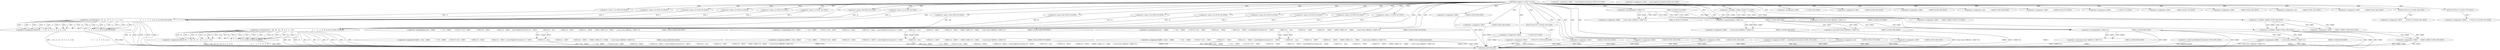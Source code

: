 
digraph "&lt;global&gt;" {  

"20" [label = "(METHOD,&lt;global&gt;)<SUB>7</SUB>" ]

"681" [label = "(METHOD_RETURN,ANY)" ]

"38" [label = "(&lt;operator&gt;.assignment,VAR10[16]   = { -34, -21, -13,  -8, -5, -3, -2, -1,\012                                          0,   1,   2,   3,  5,  8, 13, 21 })<SUB>16</SUB>" ]

"66" [label = "(&lt;operator&gt;.assignment,VAR11[16] = { -128, -64, -32, -16, -8, -4, -2, -1,\012                                           0,   1,   2,   4,  8, 16, 32, 64 })<SUB>18</SUB>" ]

"526" [label = "(&lt;operator&gt;.assignment,VAR48 = {\012  .VAR49           = &quot;&quot;,\012  .VAR50      = FUN13(&quot;&quot;),\012  .VAR51           = VAR52,\012  .VAR43             = VAR44,\012  .VAR53 = sizeof (EightSvxContext),\012  .VAR54           = VAR55,\012  .close          = VAR56,\012  .VAR57         = VAR58,\012  .VAR59   = VAR60 | VAR61,\012  .VAR62    = (const enum VAR63[]) { VAR47,\012                                                    VAR64 },\012})<SUB>162</SUB>" ]

"578" [label = "(&lt;operator&gt;.assignment,VAR65 = {\012  .VAR49           = &quot;&quot;,\012  .VAR50      = FUN13(&quot;&quot;),\012  .VAR51           = VAR52,\012  .VAR43             = VAR45,\012  .VAR53 = sizeof (EightSvxContext),\012  .VAR54           = VAR55,\012  .close          = VAR56,\012  .VAR57         = VAR58,\012  .VAR59   = VAR60 | VAR61,\012  .VAR62    = (const enum VAR63[]) { VAR47,\012                                                    VAR64 },\012})<SUB>176</SUB>" ]

"630" [label = "(&lt;operator&gt;.assignment,VAR66 = {\012    .VAR49           = &quot;&quot;,\012    .VAR50      = FUN13(&quot;&quot;),\012    .VAR51           = VAR52,\012    .VAR43             = VAR32,\012    .VAR53 = sizeof(EightSvxContext),\012    .VAR54           = VAR55,\012    .close          = VAR56,\012    .VAR57         = VAR58,\012    .VAR59   = VAR60 | VAR61,\012    .VAR62    = (const enum VAR63[]) { VAR47,\012                                                      VAR64 },\012})<SUB>190</SUB>" ]

"40" [label = "(&lt;operator&gt;.arrayInitializer,{ -34, -21, -13,  -8, -5, -3, -2, -1,\012                                          0,   1,   2,   3,  5,  8, 13, 21 })<SUB>16</SUB>" ]

"68" [label = "(&lt;operator&gt;.arrayInitializer,{ -128, -64, -32, -16, -8, -4, -2, -1,\012                                           0,   1,   2,   4,  8, 16, 32, 64 })<SUB>18</SUB>" ]

"528" [label = "(&lt;operator&gt;.arrayInitializer,{\012  .VAR49           = &quot;&quot;,\012  .VAR50      = FUN13(&quot;&quot;),\012  .VAR51           = VAR52,\012  .VAR43             = VAR44,\012  .VAR53 = sizeof (EightSvxContext),\012  .VAR54           = VAR55,\012  .close          = VAR56,\012  .VAR57         = VAR58,\012  .VAR59   = VAR60 | VAR61,\012  .VAR62    = (const enum VAR63[]) { VAR47,\012                                                    VAR64 },\012})<SUB>162</SUB>" ]

"580" [label = "(&lt;operator&gt;.arrayInitializer,{\012  .VAR49           = &quot;&quot;,\012  .VAR50      = FUN13(&quot;&quot;),\012  .VAR51           = VAR52,\012  .VAR43             = VAR45,\012  .VAR53 = sizeof (EightSvxContext),\012  .VAR54           = VAR55,\012  .close          = VAR56,\012  .VAR57         = VAR58,\012  .VAR59   = VAR60 | VAR61,\012  .VAR62    = (const enum VAR63[]) { VAR47,\012                                                    VAR64 },\012})<SUB>176</SUB>" ]

"632" [label = "(&lt;operator&gt;.arrayInitializer,{\012    .VAR49           = &quot;&quot;,\012    .VAR50      = FUN13(&quot;&quot;),\012    .VAR51           = VAR52,\012    .VAR43             = VAR32,\012    .VAR53 = sizeof(EightSvxContext),\012    .VAR54           = VAR55,\012    .close          = VAR56,\012    .VAR57         = VAR58,\012    .VAR59   = VAR60 | VAR61,\012    .VAR62    = (const enum VAR63[]) { VAR47,\012                                                      VAR64 },\012})<SUB>190</SUB>" ]

"41" [label = "(&lt;operator&gt;.minus,-34)<SUB>16</SUB>" ]

"43" [label = "(&lt;operator&gt;.minus,-21)<SUB>16</SUB>" ]

"45" [label = "(&lt;operator&gt;.minus,-13)<SUB>16</SUB>" ]

"47" [label = "(&lt;operator&gt;.minus,-8)<SUB>16</SUB>" ]

"49" [label = "(&lt;operator&gt;.minus,-5)<SUB>16</SUB>" ]

"51" [label = "(&lt;operator&gt;.minus,-3)<SUB>16</SUB>" ]

"53" [label = "(&lt;operator&gt;.minus,-2)<SUB>16</SUB>" ]

"55" [label = "(&lt;operator&gt;.minus,-1)<SUB>16</SUB>" ]

"69" [label = "(&lt;operator&gt;.minus,-128)<SUB>18</SUB>" ]

"71" [label = "(&lt;operator&gt;.minus,-64)<SUB>18</SUB>" ]

"73" [label = "(&lt;operator&gt;.minus,-32)<SUB>18</SUB>" ]

"75" [label = "(&lt;operator&gt;.minus,-16)<SUB>18</SUB>" ]

"77" [label = "(&lt;operator&gt;.minus,-8)<SUB>18</SUB>" ]

"79" [label = "(&lt;operator&gt;.minus,-4)<SUB>18</SUB>" ]

"81" [label = "(&lt;operator&gt;.minus,-2)<SUB>18</SUB>" ]

"83" [label = "(&lt;operator&gt;.minus,-1)<SUB>18</SUB>" ]

"530" [label = "(&lt;operator&gt;.assignment,.VAR49           = &quot;&quot;)<SUB>163</SUB>" ]

"534" [label = "(&lt;operator&gt;.assignment,.VAR50      = FUN13(&quot;&quot;))<SUB>164</SUB>" ]

"539" [label = "(&lt;operator&gt;.assignment,.VAR51           = VAR52)<SUB>165</SUB>" ]

"543" [label = "(&lt;operator&gt;.assignment,.VAR43             = VAR44)<SUB>166</SUB>" ]

"547" [label = "(&lt;operator&gt;.assignment,.VAR53 = sizeof (EightSvxContext))<SUB>167</SUB>" ]

"552" [label = "(&lt;operator&gt;.assignment,.VAR54           = VAR55)<SUB>168</SUB>" ]

"556" [label = "(&lt;operator&gt;.assignment,.close          = VAR56)<SUB>169</SUB>" ]

"560" [label = "(&lt;operator&gt;.assignment,.VAR57         = VAR58)<SUB>170</SUB>" ]

"564" [label = "(&lt;operator&gt;.assignment,.VAR59   = VAR60 | VAR61)<SUB>171</SUB>" ]

"570" [label = "(&lt;operator&gt;.assignment,.VAR62    = (const enum VAR63[]) { VAR47,\012                                                    VAR64 })<SUB>172</SUB>" ]

"582" [label = "(&lt;operator&gt;.assignment,.VAR49           = &quot;&quot;)<SUB>177</SUB>" ]

"586" [label = "(&lt;operator&gt;.assignment,.VAR50      = FUN13(&quot;&quot;))<SUB>178</SUB>" ]

"591" [label = "(&lt;operator&gt;.assignment,.VAR51           = VAR52)<SUB>179</SUB>" ]

"595" [label = "(&lt;operator&gt;.assignment,.VAR43             = VAR45)<SUB>180</SUB>" ]

"599" [label = "(&lt;operator&gt;.assignment,.VAR53 = sizeof (EightSvxContext))<SUB>181</SUB>" ]

"604" [label = "(&lt;operator&gt;.assignment,.VAR54           = VAR55)<SUB>182</SUB>" ]

"608" [label = "(&lt;operator&gt;.assignment,.close          = VAR56)<SUB>183</SUB>" ]

"612" [label = "(&lt;operator&gt;.assignment,.VAR57         = VAR58)<SUB>184</SUB>" ]

"616" [label = "(&lt;operator&gt;.assignment,.VAR59   = VAR60 | VAR61)<SUB>185</SUB>" ]

"622" [label = "(&lt;operator&gt;.assignment,.VAR62    = (const enum VAR63[]) { VAR47,\012                                                    VAR64 })<SUB>186</SUB>" ]

"634" [label = "(&lt;operator&gt;.assignment,.VAR49           = &quot;&quot;)<SUB>191</SUB>" ]

"638" [label = "(&lt;operator&gt;.assignment,.VAR50      = FUN13(&quot;&quot;))<SUB>192</SUB>" ]

"643" [label = "(&lt;operator&gt;.assignment,.VAR51           = VAR52)<SUB>193</SUB>" ]

"647" [label = "(&lt;operator&gt;.assignment,.VAR43             = VAR32)<SUB>194</SUB>" ]

"651" [label = "(&lt;operator&gt;.assignment,.VAR53 = sizeof(EightSvxContext))<SUB>195</SUB>" ]

"656" [label = "(&lt;operator&gt;.assignment,.VAR54           = VAR55)<SUB>196</SUB>" ]

"660" [label = "(&lt;operator&gt;.assignment,.close          = VAR56)<SUB>197</SUB>" ]

"664" [label = "(&lt;operator&gt;.assignment,.VAR57         = VAR58)<SUB>198</SUB>" ]

"668" [label = "(&lt;operator&gt;.assignment,.VAR59   = VAR60 | VAR61)<SUB>199</SUB>" ]

"674" [label = "(&lt;operator&gt;.assignment,.VAR62    = (const enum VAR63[]) { VAR47,\012                                                      VAR64 })<SUB>200</SUB>" ]

"536" [label = "(FUN13,FUN13(&quot;&quot;))<SUB>164</SUB>" ]

"566" [label = "(&lt;operator&gt;.or,VAR60 | VAR61)<SUB>171</SUB>" ]

"572" [label = "(&lt;operator&gt;.cast,(const enum VAR63[]) { VAR47,\012                                                    VAR64 })<SUB>172</SUB>" ]

"588" [label = "(FUN13,FUN13(&quot;&quot;))<SUB>178</SUB>" ]

"618" [label = "(&lt;operator&gt;.or,VAR60 | VAR61)<SUB>185</SUB>" ]

"624" [label = "(&lt;operator&gt;.cast,(const enum VAR63[]) { VAR47,\012                                                    VAR64 })<SUB>186</SUB>" ]

"640" [label = "(FUN13,FUN13(&quot;&quot;))<SUB>192</SUB>" ]

"653" [label = "(&lt;operator&gt;.sizeOf,sizeof(EightSvxContext))<SUB>195</SUB>" ]

"670" [label = "(&lt;operator&gt;.or,VAR60 | VAR61)<SUB>199</SUB>" ]

"676" [label = "(&lt;operator&gt;.cast,(const enum VAR63[]) { VAR47,\012                                                      VAR64 })<SUB>200</SUB>" ]

"574" [label = "(&lt;operator&gt;.arrayInitializer,{ VAR47,\012                                                    VAR64 })<SUB>172</SUB>" ]

"626" [label = "(&lt;operator&gt;.arrayInitializer,{ VAR47,\012                                                    VAR64 })<SUB>186</SUB>" ]

"678" [label = "(&lt;operator&gt;.arrayInitializer,{ VAR47,\012                                                      VAR64 })<SUB>200</SUB>" ]

  "38" -> "681"  [ label = "DDG: VAR10"] 

  "40" -> "681"  [ label = "DDG: -34"] 

  "40" -> "681"  [ label = "DDG: -21"] 

  "40" -> "681"  [ label = "DDG: -13"] 

  "40" -> "681"  [ label = "DDG: -5"] 

  "40" -> "681"  [ label = "DDG: -3"] 

  "38" -> "681"  [ label = "DDG: { -34, -21, -13,  -8, -5, -3, -2, -1,\012                                          0,   1,   2,   3,  5,  8, 13, 21 }"] 

  "66" -> "681"  [ label = "DDG: VAR11"] 

  "68" -> "681"  [ label = "DDG: -128"] 

  "68" -> "681"  [ label = "DDG: -64"] 

  "68" -> "681"  [ label = "DDG: -32"] 

  "68" -> "681"  [ label = "DDG: -16"] 

  "68" -> "681"  [ label = "DDG: -8"] 

  "68" -> "681"  [ label = "DDG: -4"] 

  "68" -> "681"  [ label = "DDG: -2"] 

  "68" -> "681"  [ label = "DDG: -1"] 

  "66" -> "681"  [ label = "DDG: { -128, -64, -32, -16, -8, -4, -2, -1,\012                                           0,   1,   2,   4,  8, 16, 32, 64 }"] 

  "526" -> "681"  [ label = "DDG: VAR48"] 

  "526" -> "681"  [ label = "DDG: {\012  .VAR49           = &quot;&quot;,\012  .VAR50      = FUN13(&quot;&quot;),\012  .VAR51           = VAR52,\012  .VAR43             = VAR44,\012  .VAR53 = sizeof (EightSvxContext),\012  .VAR54           = VAR55,\012  .close          = VAR56,\012  .VAR57         = VAR58,\012  .VAR59   = VAR60 | VAR61,\012  .VAR62    = (const enum VAR63[]) { VAR47,\012                                                    VAR64 },\012}"] 

  "578" -> "681"  [ label = "DDG: VAR65"] 

  "624" -> "681"  [ label = "DDG: { VAR47,\012                                                    VAR64 }"] 

  "622" -> "681"  [ label = "DDG: (const enum VAR63[]) { VAR47,\012                                                    VAR64 }"] 

  "578" -> "681"  [ label = "DDG: {\012  .VAR49           = &quot;&quot;,\012  .VAR50      = FUN13(&quot;&quot;),\012  .VAR51           = VAR52,\012  .VAR43             = VAR45,\012  .VAR53 = sizeof (EightSvxContext),\012  .VAR54           = VAR55,\012  .close          = VAR56,\012  .VAR57         = VAR58,\012  .VAR59   = VAR60 | VAR61,\012  .VAR62    = (const enum VAR63[]) { VAR47,\012                                                    VAR64 },\012}"] 

  "630" -> "681"  [ label = "DDG: VAR66"] 

  "634" -> "681"  [ label = "DDG: VAR49"] 

  "638" -> "681"  [ label = "DDG: VAR50"] 

  "638" -> "681"  [ label = "DDG: FUN13(&quot;&quot;)"] 

  "643" -> "681"  [ label = "DDG: VAR51"] 

  "643" -> "681"  [ label = "DDG: VAR52"] 

  "647" -> "681"  [ label = "DDG: VAR43"] 

  "651" -> "681"  [ label = "DDG: VAR53"] 

  "653" -> "681"  [ label = "DDG: EightSvxContext"] 

  "656" -> "681"  [ label = "DDG: VAR54"] 

  "656" -> "681"  [ label = "DDG: VAR55"] 

  "660" -> "681"  [ label = "DDG: close"] 

  "660" -> "681"  [ label = "DDG: VAR56"] 

  "664" -> "681"  [ label = "DDG: VAR57"] 

  "664" -> "681"  [ label = "DDG: VAR58"] 

  "668" -> "681"  [ label = "DDG: VAR59"] 

  "670" -> "681"  [ label = "DDG: VAR60"] 

  "670" -> "681"  [ label = "DDG: VAR61"] 

  "668" -> "681"  [ label = "DDG: VAR60 | VAR61"] 

  "674" -> "681"  [ label = "DDG: VAR62"] 

  "678" -> "681"  [ label = "DDG: VAR47"] 

  "678" -> "681"  [ label = "DDG: VAR64"] 

  "676" -> "681"  [ label = "DDG: { VAR47,\012                                                      VAR64 }"] 

  "674" -> "681"  [ label = "DDG: (const enum VAR63[]) { VAR47,\012                                                      VAR64 }"] 

  "630" -> "681"  [ label = "DDG: {\012    .VAR49           = &quot;&quot;,\012    .VAR50      = FUN13(&quot;&quot;),\012    .VAR51           = VAR52,\012    .VAR43             = VAR32,\012    .VAR53 = sizeof(EightSvxContext),\012    .VAR54           = VAR55,\012    .close          = VAR56,\012    .VAR57         = VAR58,\012    .VAR59   = VAR60 | VAR61,\012    .VAR62    = (const enum VAR63[]) { VAR47,\012                                                      VAR64 },\012}"] 

  "595" -> "681"  [ label = "DDG: VAR45"] 

  "543" -> "681"  [ label = "DDG: VAR44"] 

  "647" -> "681"  [ label = "DDG: VAR32"] 

  "40" -> "38"  [ label = "DDG: 2"] 

  "40" -> "38"  [ label = "DDG: -1"] 

  "40" -> "38"  [ label = "DDG: -3"] 

  "40" -> "38"  [ label = "DDG: 3"] 

  "40" -> "38"  [ label = "DDG: -8"] 

  "40" -> "38"  [ label = "DDG: -13"] 

  "40" -> "38"  [ label = "DDG: 0"] 

  "40" -> "38"  [ label = "DDG: 1"] 

  "40" -> "38"  [ label = "DDG: -5"] 

  "40" -> "38"  [ label = "DDG: -34"] 

  "40" -> "38"  [ label = "DDG: 8"] 

  "40" -> "38"  [ label = "DDG: 13"] 

  "40" -> "38"  [ label = "DDG: -2"] 

  "40" -> "38"  [ label = "DDG: 21"] 

  "40" -> "38"  [ label = "DDG: 5"] 

  "40" -> "38"  [ label = "DDG: -21"] 

  "68" -> "66"  [ label = "DDG: 16"] 

  "68" -> "66"  [ label = "DDG: -8"] 

  "68" -> "66"  [ label = "DDG: -64"] 

  "68" -> "66"  [ label = "DDG: -4"] 

  "68" -> "66"  [ label = "DDG: 32"] 

  "68" -> "66"  [ label = "DDG: 2"] 

  "68" -> "66"  [ label = "DDG: -16"] 

  "68" -> "66"  [ label = "DDG: -32"] 

  "68" -> "66"  [ label = "DDG: 8"] 

  "68" -> "66"  [ label = "DDG: -128"] 

  "68" -> "66"  [ label = "DDG: 64"] 

  "68" -> "66"  [ label = "DDG: 0"] 

  "68" -> "66"  [ label = "DDG: 4"] 

  "68" -> "66"  [ label = "DDG: 1"] 

  "68" -> "66"  [ label = "DDG: -2"] 

  "68" -> "66"  [ label = "DDG: -1"] 

  "528" -> "526"  [ label = "DDG: &lt;empty&gt;"] 

  "528" -> "526"  [ label = "DDG: "] 

  "580" -> "578"  [ label = "DDG: &lt;empty&gt;"] 

  "580" -> "578"  [ label = "DDG: "] 

  "632" -> "630"  [ label = "DDG: &lt;empty&gt;"] 

  "632" -> "630"  [ label = "DDG: "] 

  "41" -> "40"  [ label = "DDG: 34"] 

  "43" -> "40"  [ label = "DDG: 21"] 

  "45" -> "40"  [ label = "DDG: 13"] 

  "47" -> "40"  [ label = "DDG: 8"] 

  "49" -> "40"  [ label = "DDG: 5"] 

  "51" -> "40"  [ label = "DDG: 3"] 

  "53" -> "40"  [ label = "DDG: 2"] 

  "55" -> "40"  [ label = "DDG: 1"] 

  "20" -> "40"  [ label = "DDG: "] 

  "69" -> "68"  [ label = "DDG: 128"] 

  "71" -> "68"  [ label = "DDG: 64"] 

  "73" -> "68"  [ label = "DDG: 32"] 

  "75" -> "68"  [ label = "DDG: 16"] 

  "77" -> "68"  [ label = "DDG: 8"] 

  "79" -> "68"  [ label = "DDG: 4"] 

  "81" -> "68"  [ label = "DDG: 2"] 

  "83" -> "68"  [ label = "DDG: 1"] 

  "20" -> "68"  [ label = "DDG: "] 

  "20" -> "528"  [ label = "DDG: "] 

  "20" -> "580"  [ label = "DDG: "] 

  "20" -> "632"  [ label = "DDG: "] 

  "20" -> "41"  [ label = "DDG: "] 

  "20" -> "43"  [ label = "DDG: "] 

  "20" -> "45"  [ label = "DDG: "] 

  "20" -> "47"  [ label = "DDG: "] 

  "20" -> "49"  [ label = "DDG: "] 

  "20" -> "51"  [ label = "DDG: "] 

  "20" -> "53"  [ label = "DDG: "] 

  "20" -> "55"  [ label = "DDG: "] 

  "20" -> "69"  [ label = "DDG: "] 

  "20" -> "71"  [ label = "DDG: "] 

  "20" -> "73"  [ label = "DDG: "] 

  "20" -> "75"  [ label = "DDG: "] 

  "20" -> "77"  [ label = "DDG: "] 

  "20" -> "79"  [ label = "DDG: "] 

  "20" -> "81"  [ label = "DDG: "] 

  "20" -> "83"  [ label = "DDG: "] 

  "20" -> "530"  [ label = "DDG: "] 

  "536" -> "534"  [ label = "DDG: &quot;&quot;"] 

  "20" -> "539"  [ label = "DDG: "] 

  "20" -> "543"  [ label = "DDG: "] 

  "20" -> "552"  [ label = "DDG: "] 

  "20" -> "556"  [ label = "DDG: "] 

  "20" -> "560"  [ label = "DDG: "] 

  "566" -> "564"  [ label = "DDG: VAR60"] 

  "566" -> "564"  [ label = "DDG: VAR61"] 

  "574" -> "570"  [ label = "DDG: VAR47"] 

  "574" -> "570"  [ label = "DDG: VAR64"] 

  "20" -> "582"  [ label = "DDG: "] 

  "588" -> "586"  [ label = "DDG: &quot;&quot;"] 

  "20" -> "591"  [ label = "DDG: "] 

  "20" -> "595"  [ label = "DDG: "] 

  "20" -> "604"  [ label = "DDG: "] 

  "20" -> "608"  [ label = "DDG: "] 

  "20" -> "612"  [ label = "DDG: "] 

  "618" -> "616"  [ label = "DDG: VAR60"] 

  "618" -> "616"  [ label = "DDG: VAR61"] 

  "626" -> "622"  [ label = "DDG: VAR47"] 

  "626" -> "622"  [ label = "DDG: VAR64"] 

  "20" -> "634"  [ label = "DDG: "] 

  "640" -> "638"  [ label = "DDG: &quot;&quot;"] 

  "20" -> "643"  [ label = "DDG: "] 

  "20" -> "647"  [ label = "DDG: "] 

  "20" -> "656"  [ label = "DDG: "] 

  "20" -> "660"  [ label = "DDG: "] 

  "20" -> "664"  [ label = "DDG: "] 

  "670" -> "668"  [ label = "DDG: VAR60"] 

  "670" -> "668"  [ label = "DDG: VAR61"] 

  "678" -> "674"  [ label = "DDG: VAR47"] 

  "678" -> "674"  [ label = "DDG: VAR64"] 

  "20" -> "536"  [ label = "DDG: "] 

  "20" -> "566"  [ label = "DDG: "] 

  "574" -> "572"  [ label = "DDG: VAR47"] 

  "574" -> "572"  [ label = "DDG: VAR64"] 

  "20" -> "588"  [ label = "DDG: "] 

  "566" -> "618"  [ label = "DDG: VAR60"] 

  "20" -> "618"  [ label = "DDG: "] 

  "566" -> "618"  [ label = "DDG: VAR61"] 

  "626" -> "624"  [ label = "DDG: VAR47"] 

  "626" -> "624"  [ label = "DDG: VAR64"] 

  "20" -> "640"  [ label = "DDG: "] 

  "618" -> "670"  [ label = "DDG: VAR60"] 

  "20" -> "670"  [ label = "DDG: "] 

  "618" -> "670"  [ label = "DDG: VAR61"] 

  "678" -> "676"  [ label = "DDG: VAR47"] 

  "678" -> "676"  [ label = "DDG: VAR64"] 

  "20" -> "574"  [ label = "DDG: "] 

  "574" -> "626"  [ label = "DDG: VAR47"] 

  "20" -> "626"  [ label = "DDG: "] 

  "574" -> "626"  [ label = "DDG: VAR64"] 

  "626" -> "678"  [ label = "DDG: VAR47"] 

  "20" -> "678"  [ label = "DDG: "] 

  "626" -> "678"  [ label = "DDG: VAR64"] 

}